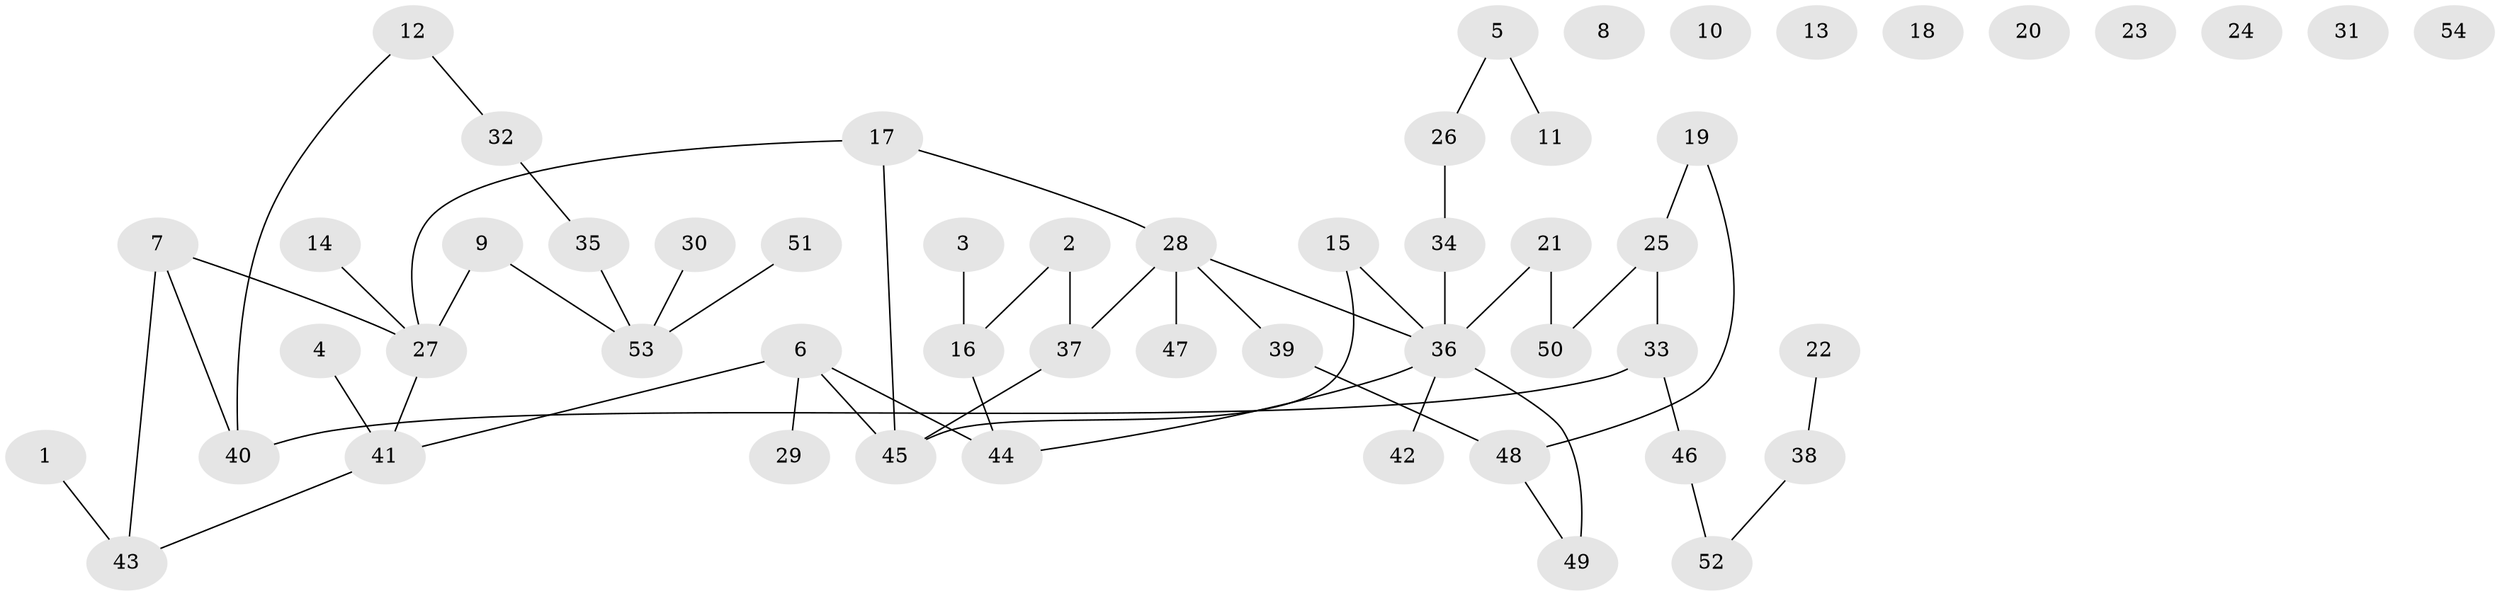 // Generated by graph-tools (version 1.1) at 2025/00/03/09/25 03:00:43]
// undirected, 54 vertices, 54 edges
graph export_dot {
graph [start="1"]
  node [color=gray90,style=filled];
  1;
  2;
  3;
  4;
  5;
  6;
  7;
  8;
  9;
  10;
  11;
  12;
  13;
  14;
  15;
  16;
  17;
  18;
  19;
  20;
  21;
  22;
  23;
  24;
  25;
  26;
  27;
  28;
  29;
  30;
  31;
  32;
  33;
  34;
  35;
  36;
  37;
  38;
  39;
  40;
  41;
  42;
  43;
  44;
  45;
  46;
  47;
  48;
  49;
  50;
  51;
  52;
  53;
  54;
  1 -- 43;
  2 -- 16;
  2 -- 37;
  3 -- 16;
  4 -- 41;
  5 -- 11;
  5 -- 26;
  6 -- 29;
  6 -- 41;
  6 -- 44;
  6 -- 45;
  7 -- 27;
  7 -- 40;
  7 -- 43;
  9 -- 27;
  9 -- 53;
  12 -- 32;
  12 -- 40;
  14 -- 27;
  15 -- 36;
  15 -- 45;
  16 -- 44;
  17 -- 27;
  17 -- 28;
  17 -- 45;
  19 -- 25;
  19 -- 48;
  21 -- 36;
  21 -- 50;
  22 -- 38;
  25 -- 33;
  25 -- 50;
  26 -- 34;
  27 -- 41;
  28 -- 36;
  28 -- 37;
  28 -- 39;
  28 -- 47;
  30 -- 53;
  32 -- 35;
  33 -- 40;
  33 -- 46;
  34 -- 36;
  35 -- 53;
  36 -- 42;
  36 -- 44;
  36 -- 49;
  37 -- 45;
  38 -- 52;
  39 -- 48;
  41 -- 43;
  46 -- 52;
  48 -- 49;
  51 -- 53;
}
